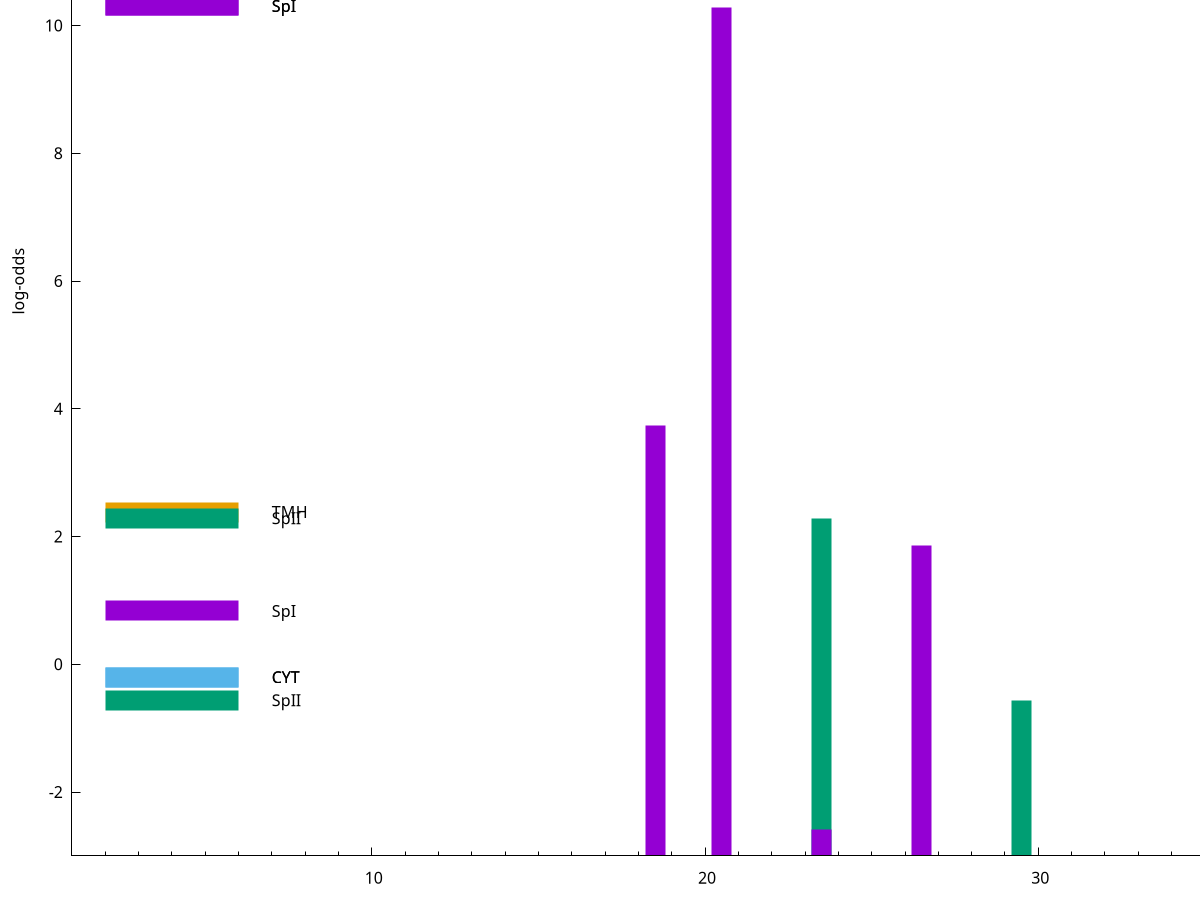 set title "LipoP predictions for SRR5666568.gff"
set size 2., 1.4
set xrange [1:70] 
set mxtics 10
set yrange [-3:15]
set y2range [0:18]
set ylabel "log-odds"
set term postscript eps color solid "Helvetica" 30
set output "SRR5666568.gff89.eps"
set arrow from 2,10.3091 to 6,10.3091 nohead lt 1 lw 20
set label "SpI" at 7,10.3091
set arrow from 2,2.38471 to 6,2.38471 nohead lt 4 lw 20
set label "TMH" at 7,2.38471
set arrow from 2,2.28503 to 6,2.28503 nohead lt 2 lw 20
set label "SpII" at 7,2.28503
set arrow from 2,0.83544 to 6,0.83544 nohead lt 1 lw 20
set label "SpI" at 7,0.83544
set arrow from 2,-0.200913 to 6,-0.200913 nohead lt 3 lw 20
set label "CYT" at 7,-0.200913
set arrow from 2,-0.200913 to 6,-0.200913 nohead lt 3 lw 20
set label "CYT" at 7,-0.200913
set arrow from 2,-0.562105 to 6,-0.562105 nohead lt 2 lw 20
set label "SpII" at 7,-0.562105
set arrow from 2,10.3091 to 6,10.3091 nohead lt 1 lw 20
set label "SpI" at 7,10.3091
# NOTE: The scores below are the log-odds scores with the threshold
# NOTE: subtracted (a hack to make gnuplot make the histogram all
# NOTE: look nice).
plot "-" axes x1y2 title "" with impulses lt 2 lw 20, "-" axes x1y2 title "" with impulses lt 1 lw 20
23.500000 5.285030
29.500000 2.437895
e
20.500000 13.289100
18.500000 6.736910
26.500000 4.858590
39.500000 3.570838
40.500000 0.643980
23.500000 0.421140
e
exit
